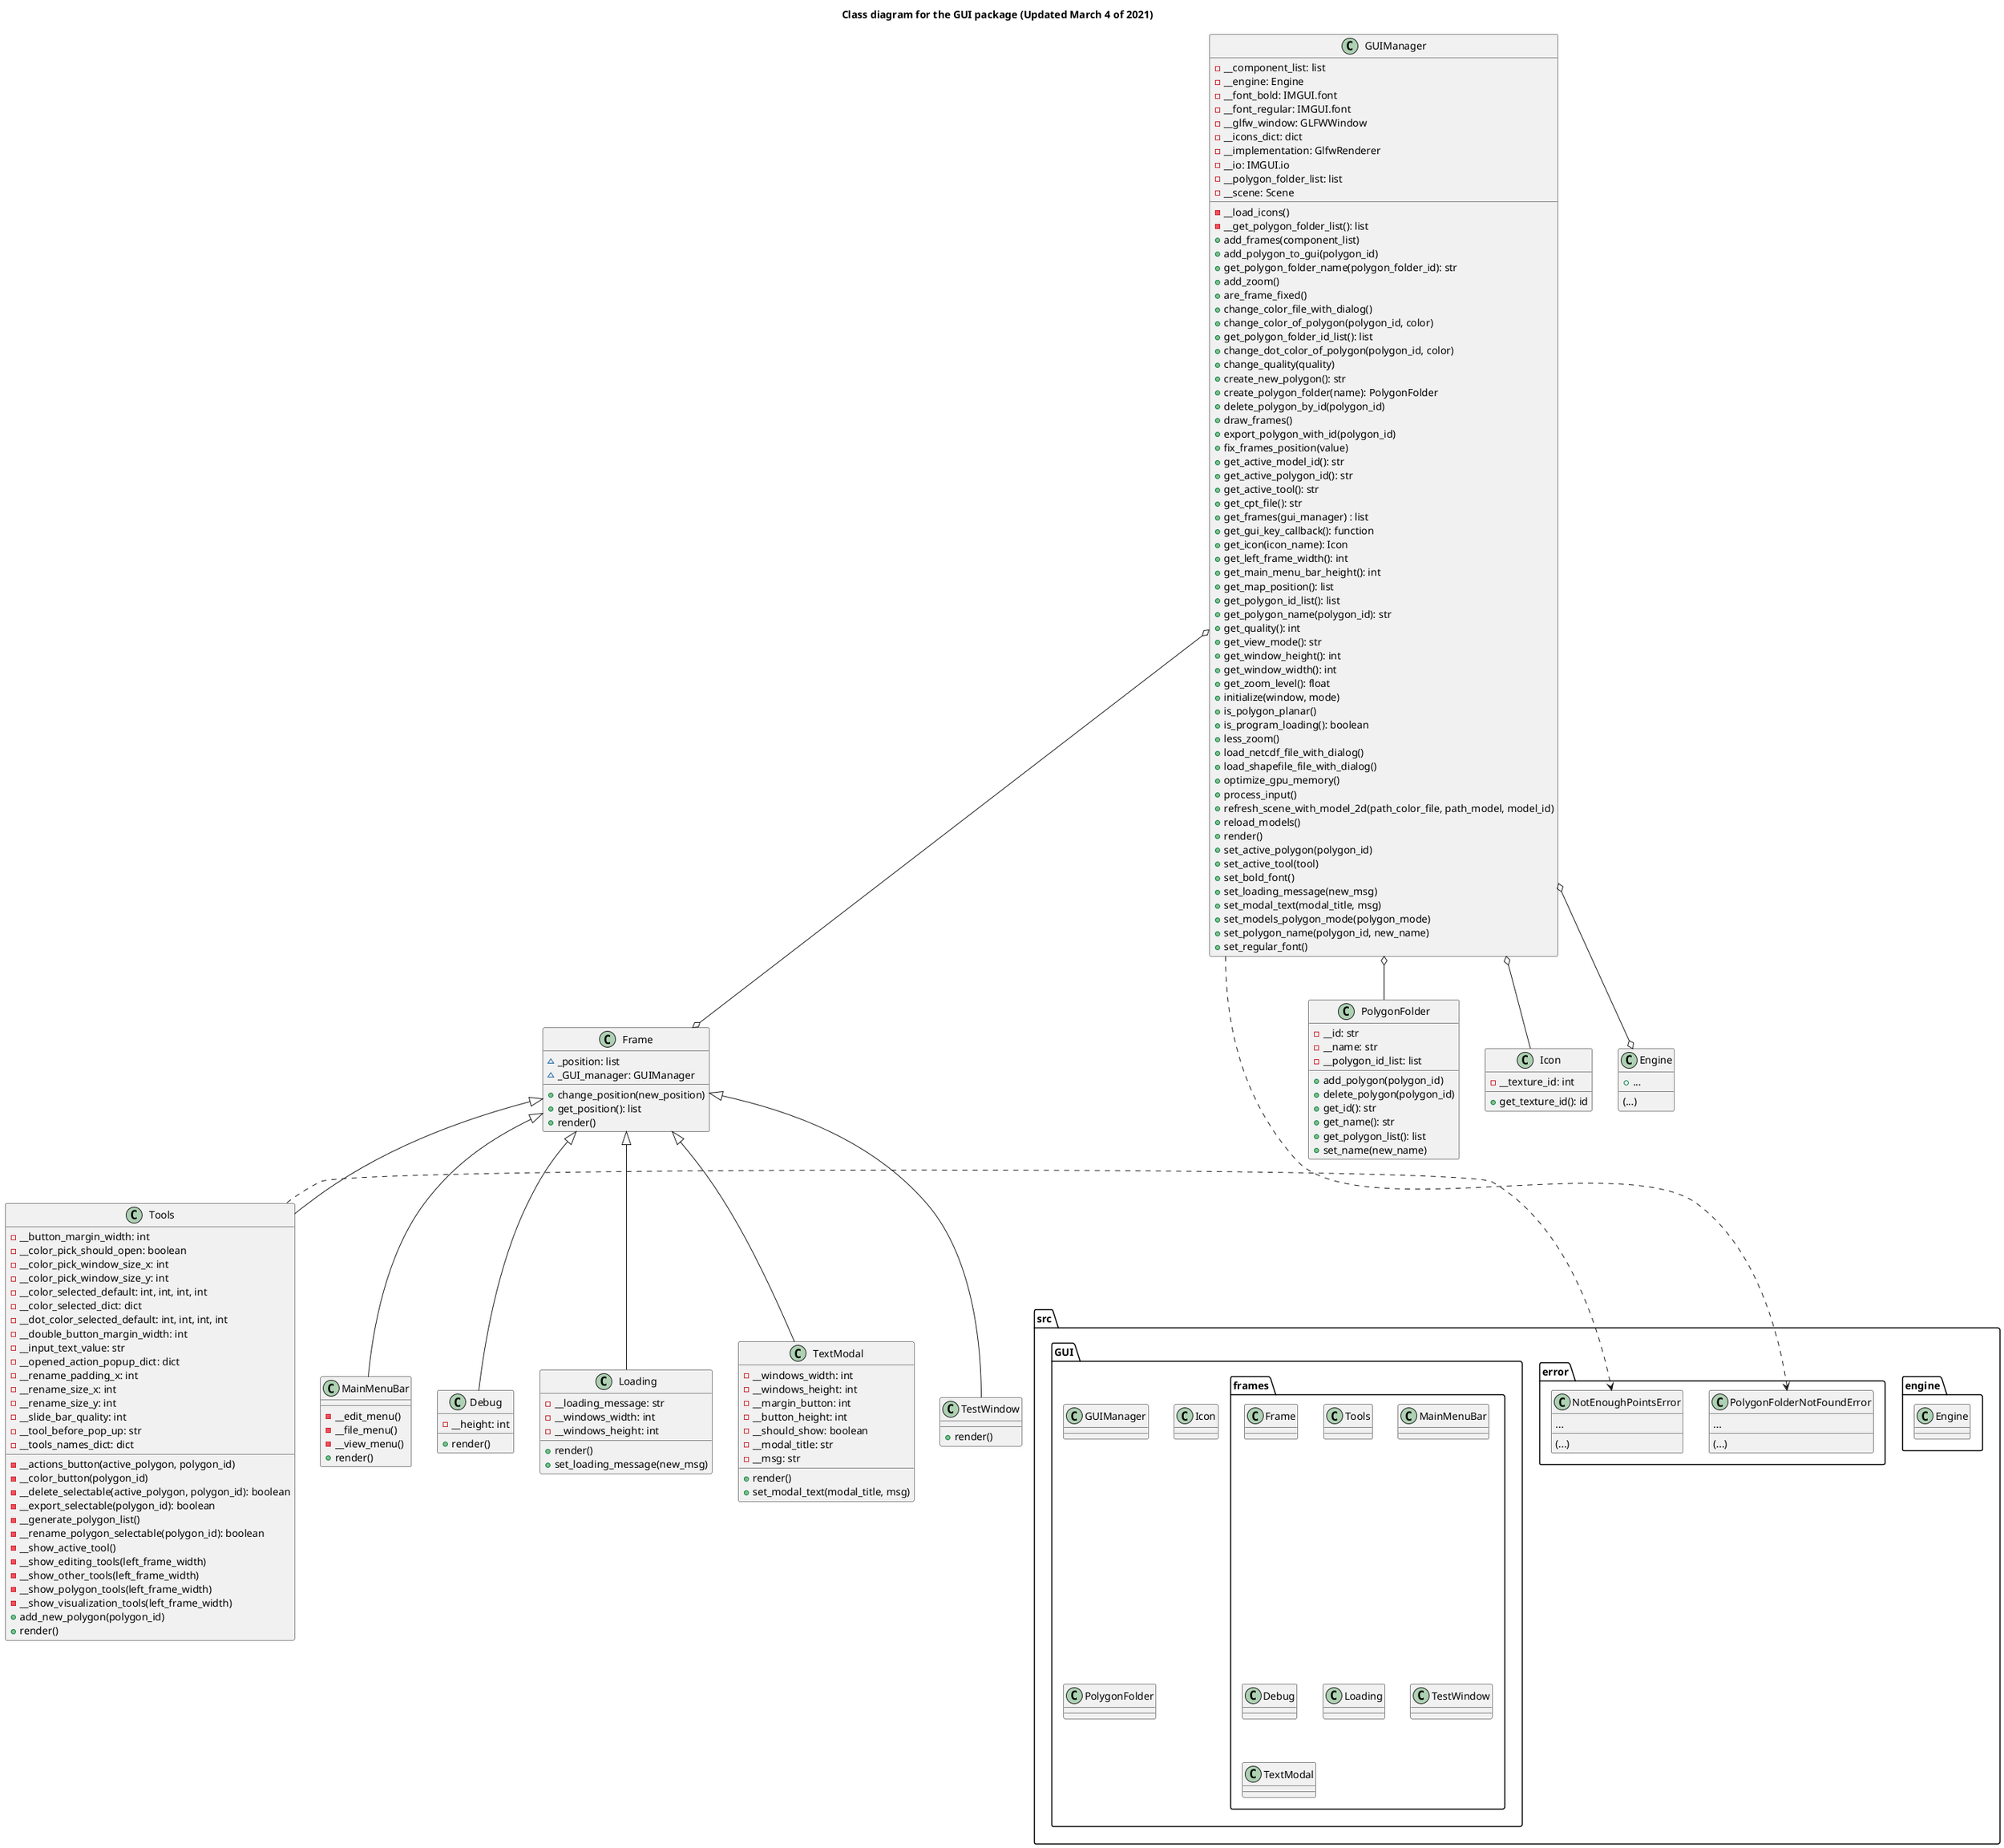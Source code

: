 @startuml
'https://plantuml.com/class-diagram

title Class diagram for the GUI package (Updated March 4 of 2021)

package src {

    package engine {
        class Engine
    }

    package error {
        class NotEnoughPointsError {
            ...
            (...)
        }

        class PolygonFolderNotFoundError {
            ...
            (...)
        }
    }

    package GUI{
        class GUIManager
        class Icon
        class PolygonFolder

        package frames {
            class Frame
            class Tools
            class MainMenuBar
            class Debug
            class Loading
            class TestWindow
            class TextModal
        }
    }
}

class PolygonFolder {
    - __id: str
    - __name: str
    - __polygon_id_list: list

    + add_polygon(polygon_id)
    + delete_polygon(polygon_id)
    + get_id(): str
    + get_name(): str
    + get_polygon_list(): list
    + set_name(new_name)
}

class GUIManager{
    - __component_list: list
    - __engine: Engine
    - __font_bold: IMGUI.font
    - __font_regular: IMGUI.font
    - __glfw_window: GLFWWindow
    - __icons_dict: dict
    - __implementation: GlfwRenderer
    - __io: IMGUI.io
    - __polygon_folder_list: list
    - __scene: Scene

    - __load_icons()
    - __get_polygon_folder_list(): list
    + add_frames(component_list)
    + add_polygon_to_gui(polygon_id)
    + get_polygon_folder_name(polygon_folder_id): str
    + add_zoom()
    + are_frame_fixed()
    + change_color_file_with_dialog()
    + change_color_of_polygon(polygon_id, color)
    + get_polygon_folder_id_list(): list
    + change_dot_color_of_polygon(polygon_id, color)
    + change_quality(quality)
    + create_new_polygon(): str
    + create_polygon_folder(name): PolygonFolder
    + delete_polygon_by_id(polygon_id)
    + draw_frames()
    + export_polygon_with_id(polygon_id)
    + fix_frames_position(value)
    + get_active_model_id(): str
    + get_active_polygon_id(): str
    + get_active_tool(): str
    + get_cpt_file(): str
    + get_frames(gui_manager) : list
    + get_gui_key_callback(): function
    + get_icon(icon_name): Icon
    + get_left_frame_width(): int
    + get_main_menu_bar_height(): int
    + get_map_position(): list
    + get_polygon_id_list(): list
    + get_polygon_name(polygon_id): str
    + get_quality(): int
    + get_view_mode(): str
    + get_window_height(): int
    + get_window_width(): int
    + get_zoom_level(): float
    + initialize(window, mode)
    + is_polygon_planar()
    + is_program_loading(): boolean
    + less_zoom()
    + load_netcdf_file_with_dialog()
    + load_shapefile_file_with_dialog()
    + optimize_gpu_memory()
    + process_input()
    + refresh_scene_with_model_2d(path_color_file, path_model, model_id)
    + reload_models()
    + render()
    + set_active_polygon(polygon_id)
    + set_active_tool(tool)
    + set_bold_font()
    + set_loading_message(new_msg)
    + set_modal_text(modal_title, msg)
    + set_models_polygon_mode(polygon_mode)
    + set_polygon_name(polygon_id, new_name)
    + set_regular_font()
}

class Icon{

    - __texture_id: int

    + get_texture_id(): id
}


class Frame {
    ~ _position: list
    ~ _GUI_manager: GUIManager

    + change_position(new_position)
    + get_position(): list
    + render()
}

class MainMenuBar {
    - __edit_menu()
    - __file_menu()
    - __view_menu()
    + render()
}

class Tools {
    - __button_margin_width: int
    - __color_pick_should_open: boolean
    - __color_pick_window_size_x: int
    - __color_pick_window_size_y: int
    - __color_selected_default: int, int, int, int
    - __color_selected_dict: dict
    - __dot_color_selected_default: int, int, int, int
    - __double_button_margin_width: int
    - __input_text_value: str
    - __opened_action_popup_dict: dict
    - __rename_padding_x: int
    - __rename_size_x: int
    - __rename_size_y: int
    - __slide_bar_quality: int
    - __tool_before_pop_up: str
    - __tools_names_dict: dict


    - __actions_button(active_polygon, polygon_id)
    - __color_button(polygon_id)
    - __delete_selectable(active_polygon, polygon_id): boolean
    - __export_selectable(polygon_id): boolean
    - __generate_polygon_list()
    - __rename_polygon_selectable(polygon_id): boolean
    - __show_active_tool()
    - __show_editing_tools(left_frame_width)
    - __show_other_tools(left_frame_width)
    - __show_polygon_tools(left_frame_width)
    - __show_visualization_tools(left_frame_width)
    + add_new_polygon(polygon_id)
    + render()
}

class Debug {
    - __height: int
    + render()
}

class Loading {
    - __loading_message: str
    - __windows_width: int
    - __windows_height: int
    + render()
    + set_loading_message(new_msg)
}

class TextModal {
    - __windows_width: int
    - __windows_height: int
    - __margin_button: int
    - __button_height: int
    - __should_show: boolean
    - __modal_title: str
    - __msg: str

    + render()
    + set_modal_text(modal_title, msg)
}

class TestWindow {
    + render()
}

class Engine {
    + ...
    (...)
}

Debug -u-|> Frame
Loading -u-|> Frame
MainMenuBar -u-|> Frame
TestWindow -u-|> Frame
TextModal -u-|> Frame
Tools -u-|> Frame

GUIManager o-- PolygonFolder
GUIManager o-- Icon
GUIManager o--o Frame
GUIManager o--o Engine

GUIManager .> PolygonFolderNotFoundError
Tools .> NotEnoughPointsError

@enduml